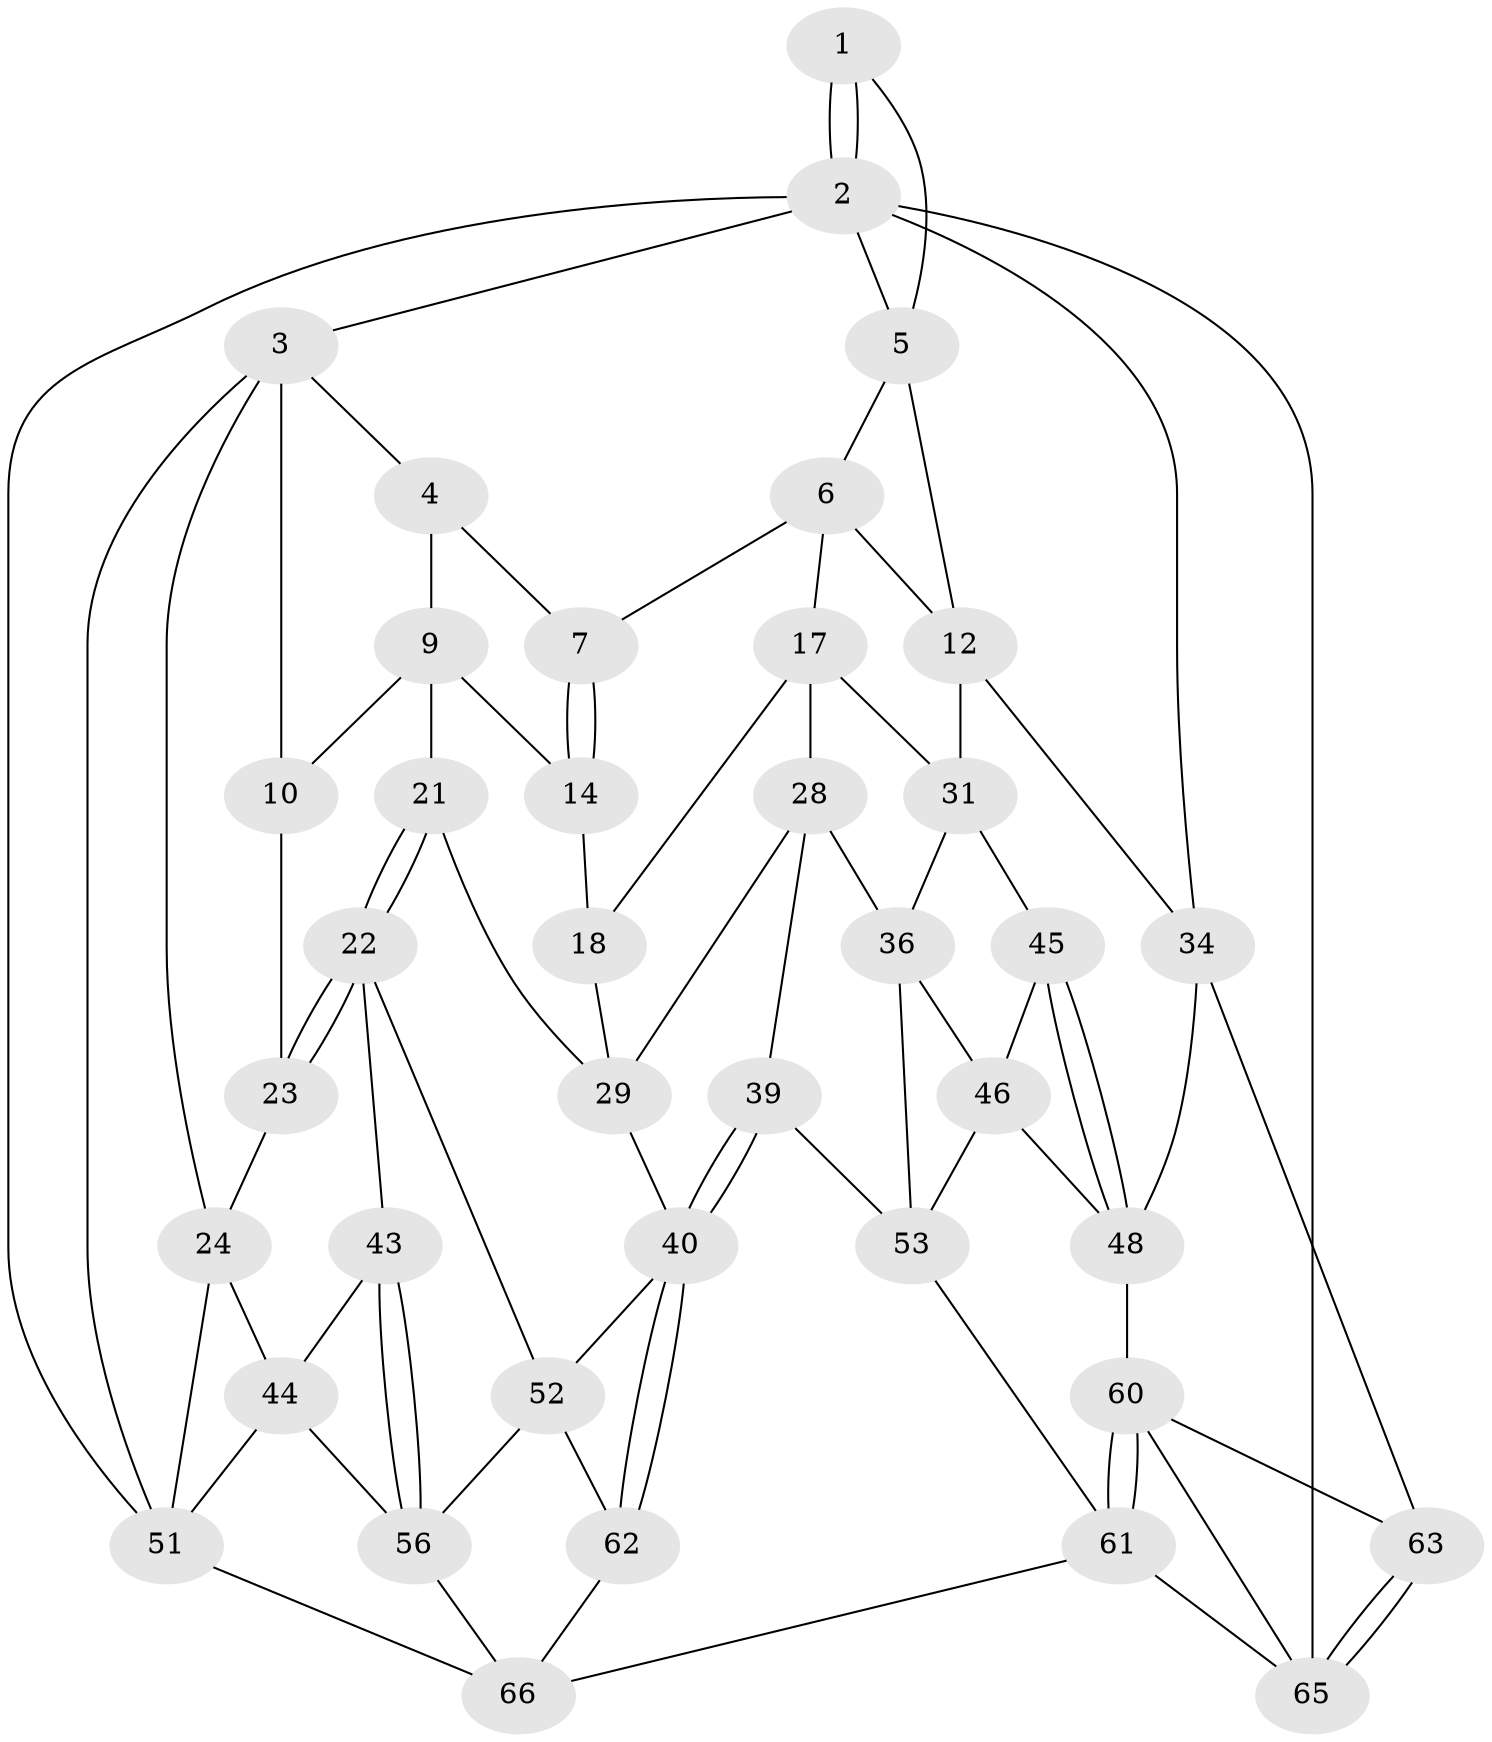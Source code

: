 // original degree distribution, {3: 0.028985507246376812, 5: 0.4927536231884058, 4: 0.2608695652173913, 6: 0.21739130434782608}
// Generated by graph-tools (version 1.1) at 2025/42/03/06/25 10:42:34]
// undirected, 39 vertices, 83 edges
graph export_dot {
graph [start="1"]
  node [color=gray90,style=filled];
  1 [pos="+0.7921645404974493+0"];
  2 [pos="+1+0",super="+33"];
  3 [pos="+0.35328121949756175+0",super="+19"];
  4 [pos="+0.6618674392488321+0",super="+8"];
  5 [pos="+0.8283192477743452+0.18656456587469644",super="+11"];
  6 [pos="+0.8093273355724487+0.21364685328415284",super="+13"];
  7 [pos="+0.7426429198311062+0.2247434819082351"];
  9 [pos="+0.4544568817825948+0.2764017942478847",super="+16"];
  10 [pos="+0.2803319441009036+0.17389139727695993",super="+20"];
  12 [pos="+1+0.2914640266123773",super="+30"];
  14 [pos="+0.7078324862524195+0.3500364058577527",super="+15"];
  17 [pos="+0.8806985029955628+0.4232190561710082",super="+27"];
  18 [pos="+0.871599472996585+0.42040233352061007",super="+26"];
  21 [pos="+0.3948575676683734+0.5714271483471776"];
  22 [pos="+0.38221621682667517+0.5794254403399421",super="+42"];
  23 [pos="+0.18616361079955415+0.2574399953229173"];
  24 [pos="+0.12020191731104866+0.5544372507315194",super="+25"];
  28 [pos="+0.6727920787363006+0.5722932225818047",super="+38"];
  29 [pos="+0.6719660716323216+0.5718596251059953",super="+32"];
  31 [pos="+0.8698809279767171+0.5826876356917958",super="+35"];
  34 [pos="+1+0.7963885697640493",super="+49"];
  36 [pos="+0.8530162952455004+0.6373397757062342",super="+37"];
  39 [pos="+0.6258337362284255+0.8463590440305125"];
  40 [pos="+0.5867601201594358+0.8452383967689039",super="+41"];
  43 [pos="+0.2718111368419035+0.6565616049614249"];
  44 [pos="+0.13623235040762244+0.5721810200560358",super="+50"];
  45 [pos="+0.9608652061269323+0.7416066616803995"];
  46 [pos="+0.8292305294368296+0.7930460645528316",super="+47"];
  48 [pos="+1+0.7825356843558462",super="+59"];
  51 [pos="+0+1",super="+55"];
  52 [pos="+0.4709209096672734+0.7580876374222232",super="+57"];
  53 [pos="+0.7911456058649387+0.7784753657655359",super="+54"];
  56 [pos="+0.26871167920485955+0.6680133519706735",super="+58"];
  60 [pos="+0.8401455919960936+0.9099804330105231",super="+64"];
  61 [pos="+0.7112445252111012+0.924757816324863",super="+67"];
  62 [pos="+0.5582849539702285+0.887313521750885"];
  63 [pos="+0.9267482445033598+0.9058345517778548"];
  65 [pos="+1+1",super="+69"];
  66 [pos="+0.14768125742765945+1",super="+68"];
  1 -- 2;
  1 -- 2;
  1 -- 5;
  2 -- 3;
  2 -- 65;
  2 -- 51;
  2 -- 34;
  2 -- 5;
  3 -- 4;
  3 -- 10 [weight=2];
  3 -- 51;
  3 -- 24;
  4 -- 9;
  4 -- 7;
  5 -- 6;
  5 -- 12;
  6 -- 7;
  6 -- 17;
  6 -- 12;
  7 -- 14;
  7 -- 14;
  9 -- 10;
  9 -- 21;
  9 -- 14;
  10 -- 23;
  12 -- 34;
  12 -- 31;
  14 -- 18 [weight=2];
  17 -- 18;
  17 -- 28;
  17 -- 31;
  18 -- 29;
  21 -- 22;
  21 -- 22;
  21 -- 29;
  22 -- 23;
  22 -- 23;
  22 -- 43;
  22 -- 52;
  23 -- 24;
  24 -- 44;
  24 -- 51;
  28 -- 29;
  28 -- 39;
  28 -- 36;
  29 -- 40;
  31 -- 36;
  31 -- 45;
  34 -- 48;
  34 -- 63;
  36 -- 46;
  36 -- 53;
  39 -- 40;
  39 -- 40;
  39 -- 53;
  40 -- 62;
  40 -- 62;
  40 -- 52;
  43 -- 44;
  43 -- 56;
  43 -- 56;
  44 -- 56;
  44 -- 51;
  45 -- 46;
  45 -- 48;
  45 -- 48;
  46 -- 48;
  46 -- 53;
  48 -- 60;
  51 -- 66;
  52 -- 62;
  52 -- 56;
  53 -- 61;
  56 -- 66;
  60 -- 61;
  60 -- 61;
  60 -- 65;
  60 -- 63;
  61 -- 65;
  61 -- 66;
  62 -- 66;
  63 -- 65;
  63 -- 65;
}
